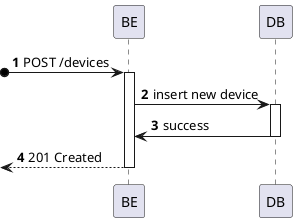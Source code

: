 @startuml process-view
autonumber
participant BE as "BE"
participant DB as "DB"

?o-> BE : POST /devices
activate BE

BE -> DB : insert new device
activate DB

DB -> BE : success
deactivate DB

<-- BE : 201 Created
deactivate BE

@enduml
